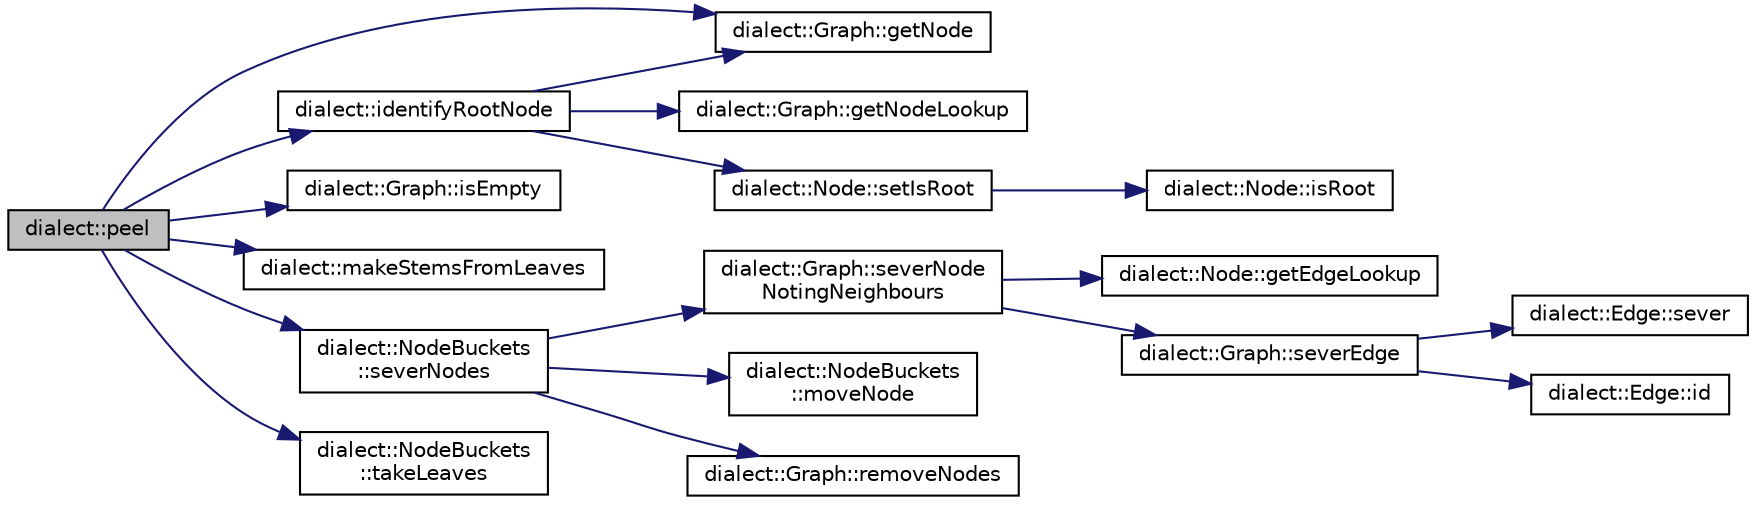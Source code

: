 digraph "dialect::peel"
{
  edge [fontname="Helvetica",fontsize="10",labelfontname="Helvetica",labelfontsize="10"];
  node [fontname="Helvetica",fontsize="10",shape=record];
  rankdir="LR";
  Node153 [label="dialect::peel",height=0.2,width=0.4,color="black", fillcolor="grey75", style="filled", fontcolor="black"];
  Node153 -> Node154 [color="midnightblue",fontsize="10",style="solid",fontname="Helvetica"];
  Node154 [label="dialect::Graph::getNode",height=0.2,width=0.4,color="black", fillcolor="white", style="filled",URL="$classdialect_1_1Graph.html#a0adf4a0dc63a42b8196f3864d1d31e04",tooltip="Look up a Node by ID. "];
  Node153 -> Node155 [color="midnightblue",fontsize="10",style="solid",fontname="Helvetica"];
  Node155 [label="dialect::identifyRootNode",height=0.2,width=0.4,color="black", fillcolor="white", style="filled",URL="$namespacedialect.html#a348cb1a0dfe6202d4ff711029a4ccf8e",tooltip="Mark as \"root\" the PeeledNode having largest serial number. "];
  Node155 -> Node154 [color="midnightblue",fontsize="10",style="solid",fontname="Helvetica"];
  Node155 -> Node156 [color="midnightblue",fontsize="10",style="solid",fontname="Helvetica"];
  Node156 [label="dialect::Graph::getNodeLookup",height=0.2,width=0.4,color="black", fillcolor="white", style="filled",URL="$classdialect_1_1Graph.html#a5467080616423cac88b67242aedf0949",tooltip="Read-only access to this Graph&#39;s lookup map for Nodes by their ID. "];
  Node155 -> Node157 [color="midnightblue",fontsize="10",style="solid",fontname="Helvetica"];
  Node157 [label="dialect::Node::setIsRoot",height=0.2,width=0.4,color="black", fillcolor="white", style="filled",URL="$classdialect_1_1Node.html#a5463ea8526de6f00794156ae79f8226b",tooltip="Say whether this Node is a root. This is useful when working with trees, and can be safely ignored wh..."];
  Node157 -> Node158 [color="midnightblue",fontsize="10",style="solid",fontname="Helvetica"];
  Node158 [label="dialect::Node::isRoot",height=0.2,width=0.4,color="black", fillcolor="white", style="filled",URL="$classdialect_1_1Node.html#ac9a5e3dbde4ca97e31486de74305f101",tooltip="Check whether this Node has been marked as being a root. This is useful when working with trees..."];
  Node153 -> Node159 [color="midnightblue",fontsize="10",style="solid",fontname="Helvetica"];
  Node159 [label="dialect::Graph::isEmpty",height=0.2,width=0.4,color="black", fillcolor="white", style="filled",URL="$classdialect_1_1Graph.html#ac4e10d13edd049dd2da80ea986b76fe9",tooltip="Say whether the Graph is empty, meaning that it has no Nodes. "];
  Node153 -> Node160 [color="midnightblue",fontsize="10",style="solid",fontname="Helvetica"];
  Node160 [label="dialect::makeStemsFromLeaves",height=0.2,width=0.4,color="black", fillcolor="white", style="filled",URL="$namespacedialect.html#a7e4dc6aea10cd3c086f57c1be3960aeb",tooltip="Make a Stem object to represent each leaf. "];
  Node153 -> Node161 [color="midnightblue",fontsize="10",style="solid",fontname="Helvetica"];
  Node161 [label="dialect::NodeBuckets\l::severNodes",height=0.2,width=0.4,color="black", fillcolor="white", style="filled",URL="$structdialect_1_1NodeBuckets.html#a7cba81f7da5c12fe1cad7c3b5173e556",tooltip="Sever the given Nodes from our Graph. "];
  Node161 -> Node162 [color="midnightblue",fontsize="10",style="solid",fontname="Helvetica"];
  Node162 [label="dialect::Graph::severNode\lNotingNeighbours",height=0.2,width=0.4,color="black", fillcolor="white", style="filled",URL="$classdialect_1_1Graph.html#ad6434fe1d4f4fce48f5cd88bb943606c",tooltip="Like severNode but also returns a vector of all Nodes that were neighbours before severing..."];
  Node162 -> Node163 [color="midnightblue",fontsize="10",style="solid",fontname="Helvetica"];
  Node163 [label="dialect::Node::getEdgeLookup",height=0.2,width=0.4,color="black", fillcolor="white", style="filled",URL="$classdialect_1_1Node.html#ab82a623cf2c0d97bfb3206b1b5d656f3",tooltip="Read-only access to this Node&#39;s lookup map for Edges by their ID. "];
  Node162 -> Node164 [color="midnightblue",fontsize="10",style="solid",fontname="Helvetica"];
  Node164 [label="dialect::Graph::severEdge",height=0.2,width=0.4,color="black", fillcolor="white", style="filled",URL="$classdialect_1_1Graph.html#a86f8762c5ddfdad4c934285da5bd4933",tooltip="Sever an Edge in this Graph. "];
  Node164 -> Node165 [color="midnightblue",fontsize="10",style="solid",fontname="Helvetica"];
  Node165 [label="dialect::Edge::sever",height=0.2,width=0.4,color="black", fillcolor="white", style="filled",URL="$classdialect_1_1Edge.html#a04fbe3f536a380fc6d70bcb09728ca08",tooltip="\"Sever\" this Edge, i.e. remove it from the Nodes to which it is attached. "];
  Node164 -> Node166 [color="midnightblue",fontsize="10",style="solid",fontname="Helvetica"];
  Node166 [label="dialect::Edge::id",height=0.2,width=0.4,color="black", fillcolor="white", style="filled",URL="$classdialect_1_1Edge.html#ab3e603f70b854af7f69b12bcb7a06de4",tooltip="Access the unique ID of this instance. "];
  Node161 -> Node167 [color="midnightblue",fontsize="10",style="solid",fontname="Helvetica"];
  Node167 [label="dialect::NodeBuckets\l::moveNode",height=0.2,width=0.4,color="black", fillcolor="white", style="filled",URL="$structdialect_1_1NodeBuckets.html#a39f69438d390511f0a13edab602adcad",tooltip="Move a node from one bucket to another. "];
  Node161 -> Node168 [color="midnightblue",fontsize="10",style="solid",fontname="Helvetica"];
  Node168 [label="dialect::Graph::removeNodes",height=0.2,width=0.4,color="black", fillcolor="white", style="filled",URL="$classdialect_1_1Graph.html#a6e23356b35518e9fd3ca93e3b6dd555a",tooltip="Remove several Nodes from this Graph. "];
  Node153 -> Node169 [color="midnightblue",fontsize="10",style="solid",fontname="Helvetica"];
  Node169 [label="dialect::NodeBuckets\l::takeLeaves",height=0.2,width=0.4,color="black", fillcolor="white", style="filled",URL="$structdialect_1_1NodeBuckets.html#a1058d0a33849b95a75ea5ee17ba979a4",tooltip="Return a copy of the bucket of leaves, and clear the latter. "];
}
